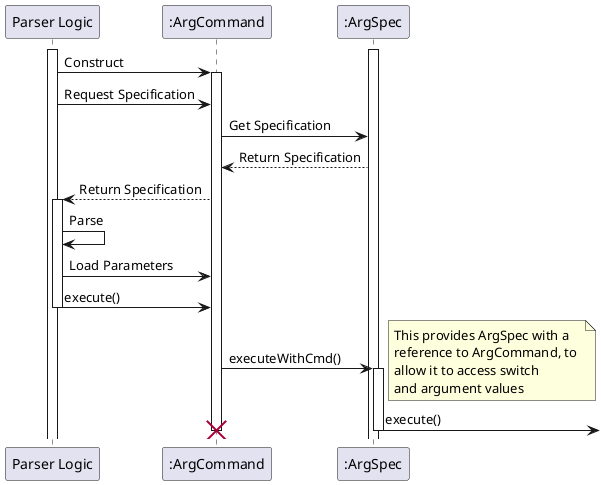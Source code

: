 @startuml
participant "Parser Logic"
participant ":ArgCommand"
participant ":ArgSpec"

activate "Parser Logic"
activate ":ArgSpec"
"Parser Logic" -> ":ArgCommand" : Construct
activate ":ArgCommand"

"Parser Logic" -> ":ArgCommand" : Request Specification
":ArgCommand" -> ":ArgSpec" : Get Specification
":ArgCommand" <-- ":ArgSpec" : Return Specification
"Parser Logic" <-- ":ArgCommand" : Return Specification

activate "Parser Logic"
"Parser Logic" -> "Parser Logic" : Parse
"Parser Logic" -> ":ArgCommand" : Load Parameters
"Parser Logic" -> ":ArgCommand" : execute()
deactivate "Parser Logic"

":ArgCommand" -> ":ArgSpec" : executeWithCmd()
note right
  This provides ArgSpec with a
  reference to ArgCommand, to 
  allow it to access switch 
  and argument values
end note
activate ":ArgSpec"
":ArgSpec" ->] : execute()
deactivate ":ArgSpec"
destroy ":ArgCommand"
@enduml
